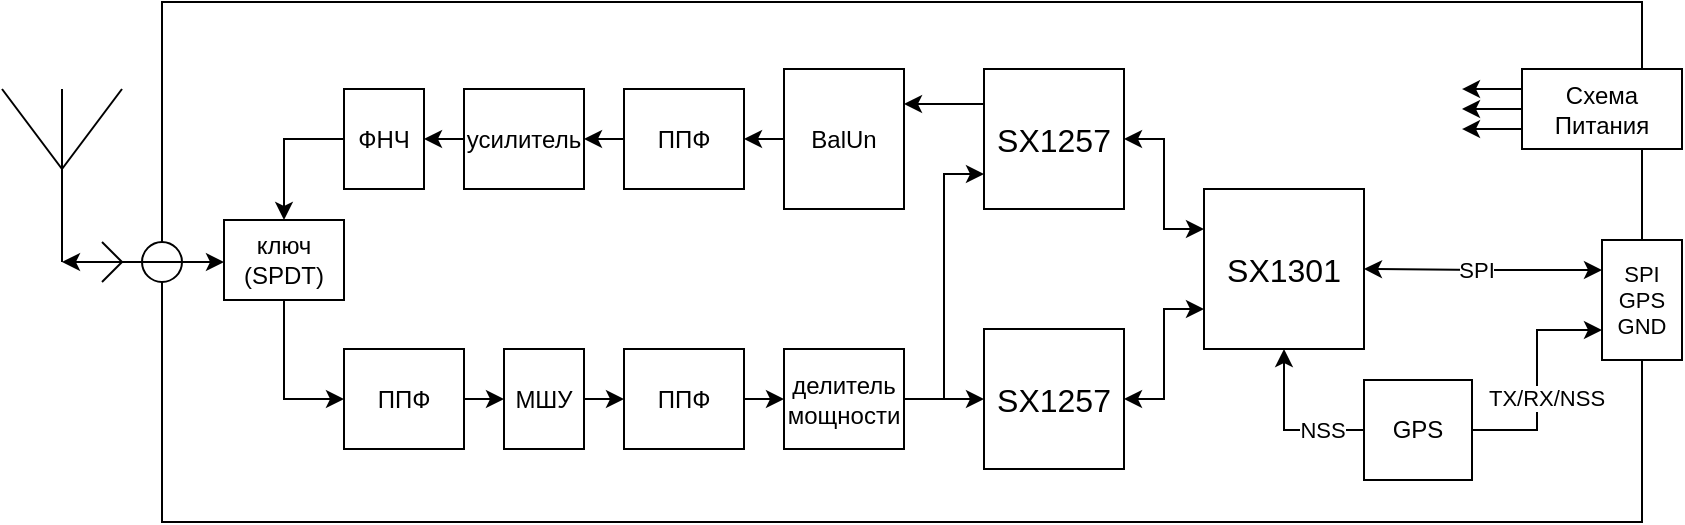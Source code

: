 <mxfile version="18.1.1" type="google"><diagram id="e5EDu2qwCBlxeK7JIWWs" name="Страница 1"><mxGraphModel grid="1" page="1" gridSize="10" guides="1" tooltips="1" connect="1" arrows="1" fold="1" pageScale="1" pageWidth="1169" pageHeight="827" math="0" shadow="0"><root><mxCell id="0"/><mxCell id="1" parent="0"/><mxCell id="J1iFn9EpqeiMssthW-kF-1" value="" style="rounded=0;whiteSpace=wrap;html=1;" vertex="1" parent="1"><mxGeometry x="-960" y="370" width="740" height="260" as="geometry"/></mxCell><mxCell id="J1iFn9EpqeiMssthW-kF-2" style="edgeStyle=orthogonalEdgeStyle;rounded=0;orthogonalLoop=1;jettySize=auto;html=1;exitX=0;exitY=0.25;exitDx=0;exitDy=0;entryX=1;entryY=0.5;entryDx=0;entryDy=0;fontSize=16;startArrow=classic;startFill=1;" edge="1" parent="1" source="J1iFn9EpqeiMssthW-kF-3" target="J1iFn9EpqeiMssthW-kF-5"><mxGeometry relative="1" as="geometry"/></mxCell><mxCell id="J1iFn9EpqeiMssthW-kF-3" value="SX1301" style="whiteSpace=wrap;html=1;aspect=fixed;fontSize=16;align=center;" vertex="1" parent="1"><mxGeometry x="-439" y="463.5" width="80" height="80" as="geometry"/></mxCell><mxCell id="J1iFn9EpqeiMssthW-kF-4" style="edgeStyle=orthogonalEdgeStyle;rounded=0;orthogonalLoop=1;jettySize=auto;html=1;exitX=0;exitY=0.25;exitDx=0;exitDy=0;entryX=1;entryY=0.25;entryDx=0;entryDy=0;" edge="1" parent="1" source="J1iFn9EpqeiMssthW-kF-5" target="J1iFn9EpqeiMssthW-kF-9"><mxGeometry relative="1" as="geometry"/></mxCell><mxCell id="J1iFn9EpqeiMssthW-kF-5" value="SX1257" style="whiteSpace=wrap;html=1;aspect=fixed;fontSize=16;align=center;" vertex="1" parent="1"><mxGeometry x="-549" y="403.5" width="70" height="70" as="geometry"/></mxCell><mxCell id="J1iFn9EpqeiMssthW-kF-6" style="edgeStyle=orthogonalEdgeStyle;rounded=0;orthogonalLoop=1;jettySize=auto;html=1;exitX=1;exitY=0.5;exitDx=0;exitDy=0;entryX=0;entryY=0.75;entryDx=0;entryDy=0;fontSize=16;startArrow=classic;startFill=1;" edge="1" parent="1" source="J1iFn9EpqeiMssthW-kF-7" target="J1iFn9EpqeiMssthW-kF-3"><mxGeometry relative="1" as="geometry"/></mxCell><mxCell id="J1iFn9EpqeiMssthW-kF-7" value="SX1257" style="whiteSpace=wrap;html=1;aspect=fixed;fontSize=16;align=center;" vertex="1" parent="1"><mxGeometry x="-549" y="533.5" width="70" height="70" as="geometry"/></mxCell><mxCell id="J1iFn9EpqeiMssthW-kF-8" style="edgeStyle=orthogonalEdgeStyle;rounded=0;orthogonalLoop=1;jettySize=auto;html=1;exitX=0;exitY=0.5;exitDx=0;exitDy=0;entryX=1;entryY=0.5;entryDx=0;entryDy=0;" edge="1" parent="1" source="J1iFn9EpqeiMssthW-kF-9" target="J1iFn9EpqeiMssthW-kF-11"><mxGeometry relative="1" as="geometry"/></mxCell><mxCell id="J1iFn9EpqeiMssthW-kF-9" value="BalUn" style="rounded=0;whiteSpace=wrap;html=1;" vertex="1" parent="1"><mxGeometry x="-649" y="403.5" width="60" height="70" as="geometry"/></mxCell><mxCell id="J1iFn9EpqeiMssthW-kF-10" style="edgeStyle=orthogonalEdgeStyle;rounded=0;orthogonalLoop=1;jettySize=auto;html=1;exitX=0;exitY=0.5;exitDx=0;exitDy=0;entryX=1;entryY=0.5;entryDx=0;entryDy=0;" edge="1" parent="1" source="J1iFn9EpqeiMssthW-kF-11" target="J1iFn9EpqeiMssthW-kF-13"><mxGeometry relative="1" as="geometry"/></mxCell><mxCell id="J1iFn9EpqeiMssthW-kF-11" value="ППФ" style="rounded=0;whiteSpace=wrap;html=1;" vertex="1" parent="1"><mxGeometry x="-729" y="413.5" width="60" height="50" as="geometry"/></mxCell><mxCell id="J1iFn9EpqeiMssthW-kF-12" style="edgeStyle=orthogonalEdgeStyle;rounded=0;orthogonalLoop=1;jettySize=auto;html=1;exitX=0;exitY=0.5;exitDx=0;exitDy=0;entryX=1;entryY=0.5;entryDx=0;entryDy=0;" edge="1" parent="1" source="J1iFn9EpqeiMssthW-kF-13" target="J1iFn9EpqeiMssthW-kF-15"><mxGeometry relative="1" as="geometry"/></mxCell><mxCell id="J1iFn9EpqeiMssthW-kF-13" value="усилитель" style="rounded=0;whiteSpace=wrap;html=1;" vertex="1" parent="1"><mxGeometry x="-809" y="413.5" width="60" height="50" as="geometry"/></mxCell><mxCell id="J1iFn9EpqeiMssthW-kF-14" style="edgeStyle=orthogonalEdgeStyle;rounded=0;orthogonalLoop=1;jettySize=auto;html=1;exitX=0;exitY=0.5;exitDx=0;exitDy=0;entryX=0.5;entryY=0;entryDx=0;entryDy=0;" edge="1" parent="1" source="J1iFn9EpqeiMssthW-kF-15" target="J1iFn9EpqeiMssthW-kF-27"><mxGeometry relative="1" as="geometry"/></mxCell><mxCell id="J1iFn9EpqeiMssthW-kF-15" value="ФНЧ" style="rounded=0;whiteSpace=wrap;html=1;" vertex="1" parent="1"><mxGeometry x="-869" y="413.5" width="40" height="50" as="geometry"/></mxCell><mxCell id="J1iFn9EpqeiMssthW-kF-16" style="edgeStyle=orthogonalEdgeStyle;rounded=0;orthogonalLoop=1;jettySize=auto;html=1;exitX=1;exitY=0.5;exitDx=0;exitDy=0;entryX=0;entryY=0.75;entryDx=0;entryDy=0;" edge="1" parent="1" source="J1iFn9EpqeiMssthW-kF-18" target="J1iFn9EpqeiMssthW-kF-5"><mxGeometry relative="1" as="geometry"/></mxCell><mxCell id="J1iFn9EpqeiMssthW-kF-17" style="edgeStyle=orthogonalEdgeStyle;rounded=0;orthogonalLoop=1;jettySize=auto;html=1;exitX=1;exitY=0.5;exitDx=0;exitDy=0;entryX=0;entryY=0.5;entryDx=0;entryDy=0;" edge="1" parent="1" source="J1iFn9EpqeiMssthW-kF-18" target="J1iFn9EpqeiMssthW-kF-7"><mxGeometry relative="1" as="geometry"/></mxCell><mxCell id="J1iFn9EpqeiMssthW-kF-18" value="делитель мощности" style="rounded=0;whiteSpace=wrap;html=1;" vertex="1" parent="1"><mxGeometry x="-649" y="543.5" width="60" height="50" as="geometry"/></mxCell><mxCell id="J1iFn9EpqeiMssthW-kF-19" style="edgeStyle=orthogonalEdgeStyle;rounded=0;orthogonalLoop=1;jettySize=auto;html=1;exitX=1;exitY=0.5;exitDx=0;exitDy=0;entryX=0;entryY=0.5;entryDx=0;entryDy=0;" edge="1" parent="1" source="J1iFn9EpqeiMssthW-kF-20" target="J1iFn9EpqeiMssthW-kF-18"><mxGeometry relative="1" as="geometry"/></mxCell><mxCell id="J1iFn9EpqeiMssthW-kF-20" value="ППФ" style="rounded=0;whiteSpace=wrap;html=1;" vertex="1" parent="1"><mxGeometry x="-729" y="543.5" width="60" height="50" as="geometry"/></mxCell><mxCell id="J1iFn9EpqeiMssthW-kF-21" style="edgeStyle=orthogonalEdgeStyle;rounded=0;orthogonalLoop=1;jettySize=auto;html=1;exitX=1;exitY=0.5;exitDx=0;exitDy=0;entryX=0;entryY=0.5;entryDx=0;entryDy=0;" edge="1" parent="1" source="J1iFn9EpqeiMssthW-kF-22" target="J1iFn9EpqeiMssthW-kF-20"><mxGeometry relative="1" as="geometry"/></mxCell><mxCell id="J1iFn9EpqeiMssthW-kF-22" value="МШУ" style="rounded=0;whiteSpace=wrap;html=1;" vertex="1" parent="1"><mxGeometry x="-789" y="543.5" width="40" height="50" as="geometry"/></mxCell><mxCell id="J1iFn9EpqeiMssthW-kF-23" style="edgeStyle=orthogonalEdgeStyle;rounded=0;orthogonalLoop=1;jettySize=auto;html=1;exitX=1;exitY=0.5;exitDx=0;exitDy=0;entryX=0;entryY=0.5;entryDx=0;entryDy=0;" edge="1" parent="1" source="J1iFn9EpqeiMssthW-kF-24" target="J1iFn9EpqeiMssthW-kF-22"><mxGeometry relative="1" as="geometry"/></mxCell><mxCell id="J1iFn9EpqeiMssthW-kF-24" value="ППФ" style="rounded=0;whiteSpace=wrap;html=1;" vertex="1" parent="1"><mxGeometry x="-869" y="543.5" width="60" height="50" as="geometry"/></mxCell><mxCell id="J1iFn9EpqeiMssthW-kF-25" style="edgeStyle=orthogonalEdgeStyle;rounded=0;orthogonalLoop=1;jettySize=auto;html=1;exitX=0.5;exitY=1;exitDx=0;exitDy=0;entryX=0;entryY=0.5;entryDx=0;entryDy=0;" edge="1" parent="1" source="J1iFn9EpqeiMssthW-kF-27" target="J1iFn9EpqeiMssthW-kF-24"><mxGeometry relative="1" as="geometry"/></mxCell><mxCell id="J1iFn9EpqeiMssthW-kF-27" value="ключ&lt;br&gt;(SPDT)" style="rounded=0;whiteSpace=wrap;html=1;" vertex="1" parent="1"><mxGeometry x="-929" y="479" width="60" height="40" as="geometry"/></mxCell><mxCell id="J1iFn9EpqeiMssthW-kF-28" style="edgeStyle=orthogonalEdgeStyle;rounded=0;orthogonalLoop=1;jettySize=auto;html=1;exitX=0;exitY=0.25;exitDx=0;exitDy=0;entryX=1;entryY=0.5;entryDx=0;entryDy=0;fontSize=11;startArrow=classic;startFill=1;" edge="1" parent="1" source="J1iFn9EpqeiMssthW-kF-30" target="J1iFn9EpqeiMssthW-kF-3"><mxGeometry relative="1" as="geometry"><mxPoint x="-299" y="503.5" as="sourcePoint"/></mxGeometry></mxCell><mxCell id="J1iFn9EpqeiMssthW-kF-29" value="SPI" style="edgeLabel;html=1;align=center;verticalAlign=middle;resizable=0;points=[];fontSize=11;" vertex="1" connectable="0" parent="J1iFn9EpqeiMssthW-kF-28"><mxGeometry x="0.135" y="1" relative="1" as="geometry"><mxPoint x="4" y="-1" as="offset"/></mxGeometry></mxCell><mxCell id="J1iFn9EpqeiMssthW-kF-30" value="SPI&lt;br&gt;GPS&lt;br&gt;GND" style="rounded=0;whiteSpace=wrap;html=1;fontSize=11;" vertex="1" parent="1"><mxGeometry x="-240" y="489" width="40" height="60" as="geometry"/></mxCell><mxCell id="J1iFn9EpqeiMssthW-kF-31" value="" style="endArrow=none;html=1;rounded=0;" edge="1" parent="1"><mxGeometry width="50" height="50" relative="1" as="geometry"><mxPoint x="-1010" y="500" as="sourcePoint"/><mxPoint x="-1010" y="413.5" as="targetPoint"/></mxGeometry></mxCell><mxCell id="J1iFn9EpqeiMssthW-kF-32" value="" style="endArrow=none;html=1;rounded=0;" edge="1" parent="1"><mxGeometry width="50" height="50" relative="1" as="geometry"><mxPoint x="-1010" y="453.5" as="sourcePoint"/><mxPoint x="-1040" y="413.5" as="targetPoint"/></mxGeometry></mxCell><mxCell id="J1iFn9EpqeiMssthW-kF-33" value="" style="endArrow=none;html=1;rounded=0;" edge="1" parent="1"><mxGeometry width="50" height="50" relative="1" as="geometry"><mxPoint x="-1010" y="453.5" as="sourcePoint"/><mxPoint x="-980" y="413.5" as="targetPoint"/></mxGeometry></mxCell><mxCell id="J1iFn9EpqeiMssthW-kF-34" style="edgeStyle=orthogonalEdgeStyle;rounded=0;orthogonalLoop=1;jettySize=auto;html=1;entryX=0.5;entryY=1;entryDx=0;entryDy=0;" edge="1" parent="1" source="J1iFn9EpqeiMssthW-kF-38" target="J1iFn9EpqeiMssthW-kF-3"><mxGeometry relative="1" as="geometry"><Array as="points"><mxPoint x="-399" y="584"/></Array></mxGeometry></mxCell><mxCell id="J1iFn9EpqeiMssthW-kF-35" value="NSS" style="edgeLabel;html=1;align=center;verticalAlign=middle;resizable=0;points=[];" vertex="1" connectable="0" parent="J1iFn9EpqeiMssthW-kF-34"><mxGeometry x="-0.275" y="-3" relative="1" as="geometry"><mxPoint x="8" y="3" as="offset"/></mxGeometry></mxCell><mxCell id="J1iFn9EpqeiMssthW-kF-36" style="edgeStyle=orthogonalEdgeStyle;rounded=0;orthogonalLoop=1;jettySize=auto;html=1;exitX=1;exitY=0.5;exitDx=0;exitDy=0;entryX=0;entryY=0.75;entryDx=0;entryDy=0;" edge="1" parent="1" source="J1iFn9EpqeiMssthW-kF-38" target="J1iFn9EpqeiMssthW-kF-30"><mxGeometry relative="1" as="geometry"/></mxCell><mxCell id="J1iFn9EpqeiMssthW-kF-37" value="TX/RX/NSS" style="edgeLabel;html=1;align=center;verticalAlign=middle;resizable=0;points=[];" vertex="1" connectable="0" parent="J1iFn9EpqeiMssthW-kF-36"><mxGeometry x="-0.722" y="2" relative="1" as="geometry"><mxPoint x="21" y="-14" as="offset"/></mxGeometry></mxCell><mxCell id="J1iFn9EpqeiMssthW-kF-38" value="GPS" style="rounded=0;whiteSpace=wrap;html=1;" vertex="1" parent="1"><mxGeometry x="-359" y="559" width="54" height="50" as="geometry"/></mxCell><mxCell id="J1iFn9EpqeiMssthW-kF-40" style="edgeStyle=orthogonalEdgeStyle;rounded=0;orthogonalLoop=1;jettySize=auto;html=1;exitX=0;exitY=0.5;exitDx=0;exitDy=0;" edge="1" parent="1" source="J1iFn9EpqeiMssthW-kF-39"><mxGeometry relative="1" as="geometry"><mxPoint x="-310" y="423.5" as="targetPoint"/></mxGeometry></mxCell><mxCell id="J1iFn9EpqeiMssthW-kF-42" style="edgeStyle=orthogonalEdgeStyle;rounded=0;orthogonalLoop=1;jettySize=auto;html=1;exitX=0;exitY=0.25;exitDx=0;exitDy=0;" edge="1" parent="1" source="J1iFn9EpqeiMssthW-kF-39"><mxGeometry relative="1" as="geometry"><mxPoint x="-310" y="413.535" as="targetPoint"/></mxGeometry></mxCell><mxCell id="J1iFn9EpqeiMssthW-kF-43" style="edgeStyle=orthogonalEdgeStyle;rounded=0;orthogonalLoop=1;jettySize=auto;html=1;exitX=0;exitY=0.75;exitDx=0;exitDy=0;" edge="1" parent="1" source="J1iFn9EpqeiMssthW-kF-39"><mxGeometry relative="1" as="geometry"><mxPoint x="-310" y="433.535" as="targetPoint"/></mxGeometry></mxCell><mxCell id="J1iFn9EpqeiMssthW-kF-39" value="Схема &lt;br&gt;Питания" style="rounded=0;whiteSpace=wrap;html=1;" vertex="1" parent="1"><mxGeometry x="-280" y="403.5" width="80" height="40" as="geometry"/></mxCell><mxCell id="RXm1gOQArxQqCFqjf-Fe-1" value="" style="ellipse;whiteSpace=wrap;html=1;aspect=fixed;" vertex="1" parent="1"><mxGeometry x="-970" y="490" width="20" height="20" as="geometry"/></mxCell><mxCell id="J1iFn9EpqeiMssthW-kF-26" style="edgeStyle=orthogonalEdgeStyle;rounded=0;orthogonalLoop=1;jettySize=auto;html=1;fontSize=11;startArrow=classic;startFill=1;" edge="1" parent="1" source="J1iFn9EpqeiMssthW-kF-27"><mxGeometry relative="1" as="geometry"><mxPoint x="-1010" y="500" as="targetPoint"/><mxPoint x="-930" y="499" as="sourcePoint"/><Array as="points"><mxPoint x="-1010" y="500"/></Array></mxGeometry></mxCell><mxCell id="RXm1gOQArxQqCFqjf-Fe-4" value="" style="endArrow=none;html=1;rounded=0;" edge="1" parent="1"><mxGeometry width="50" height="50" relative="1" as="geometry"><mxPoint x="-990" y="510" as="sourcePoint"/><mxPoint x="-980" y="500" as="targetPoint"/></mxGeometry></mxCell><mxCell id="RXm1gOQArxQqCFqjf-Fe-5" value="" style="endArrow=none;html=1;rounded=0;" edge="1" parent="1"><mxGeometry width="50" height="50" relative="1" as="geometry"><mxPoint x="-990" y="490.0" as="sourcePoint"/><mxPoint x="-980" y="500" as="targetPoint"/></mxGeometry></mxCell></root></mxGraphModel></diagram></mxfile>